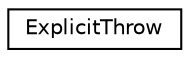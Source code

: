 digraph "Graphical Class Hierarchy"
{
  edge [fontname="Helvetica",fontsize="10",labelfontname="Helvetica",labelfontsize="10"];
  node [fontname="Helvetica",fontsize="10",shape=record];
  rankdir="LR";
  Node0 [label="ExplicitThrow",height=0.2,width=0.4,color="black", fillcolor="white", style="filled",URL="$struct_explicit_throw.html"];
}
